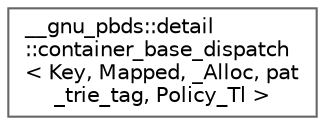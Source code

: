 digraph "Graphical Class Hierarchy"
{
 // LATEX_PDF_SIZE
  bgcolor="transparent";
  edge [fontname=Helvetica,fontsize=10,labelfontname=Helvetica,labelfontsize=10];
  node [fontname=Helvetica,fontsize=10,shape=box,height=0.2,width=0.4];
  rankdir="LR";
  Node0 [id="Node000000",label="__gnu_pbds::detail\l::container_base_dispatch\l\< Key, Mapped, _Alloc, pat\l_trie_tag, Policy_Tl \>",height=0.2,width=0.4,color="grey40", fillcolor="white", style="filled",URL="$struct____gnu__pbds_1_1detail_1_1container__base__dispatch_3_01_key_00_01_mapped_00_01___alloc_0df9e72aaa3ae6262ab36aa6ae0a0fdff.html",tooltip="Specialization for PATRICIA trie map."];
}

